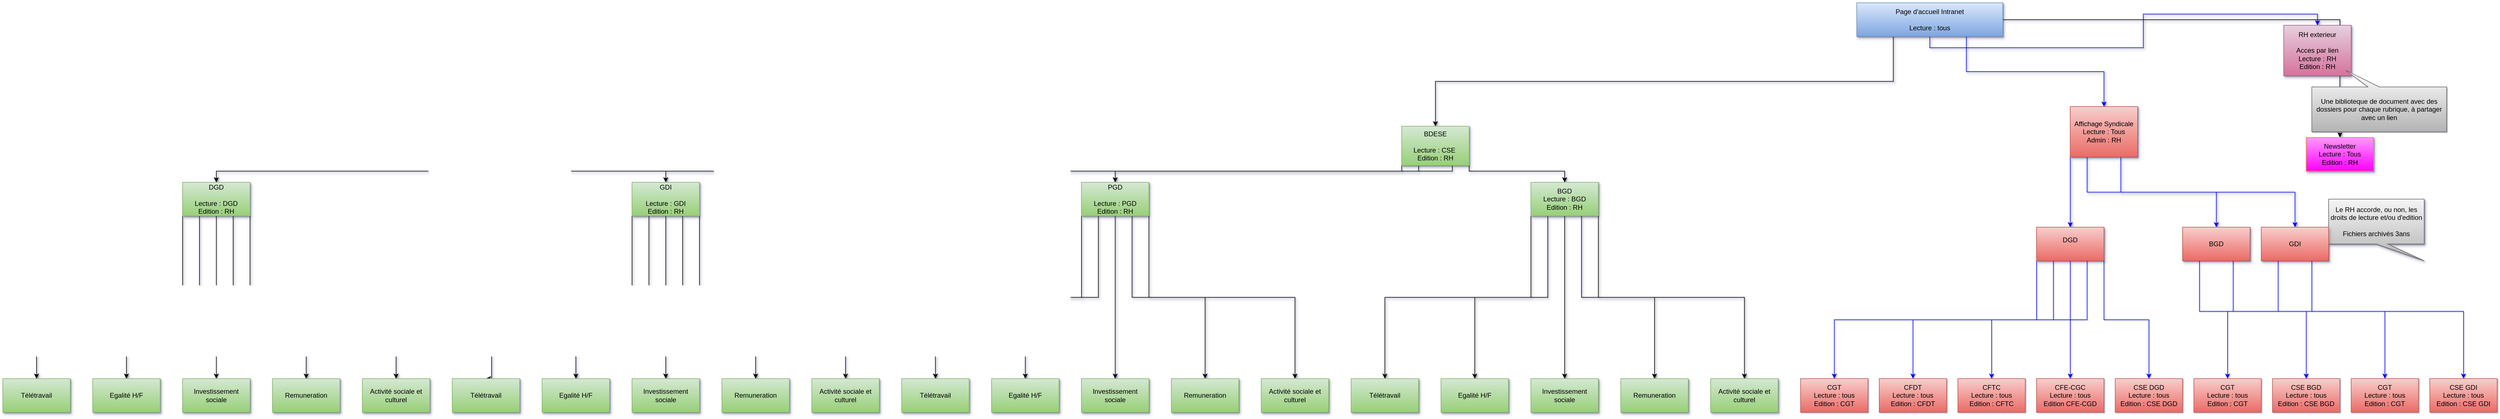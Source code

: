 <mxfile version="20.0.1" type="device"><diagram id="8Ws61oc8ZGyvhyZRdv3q" name="Page-1"><mxGraphModel dx="4462" dy="1009" grid="1" gridSize="10" guides="1" tooltips="1" connect="1" arrows="1" fold="1" page="1" pageScale="1" pageWidth="1169" pageHeight="827" background="none" math="0" shadow="1"><root><mxCell id="0"/><mxCell id="1" parent="0"/><mxCell id="JirSC3Ei8qWI_KPXW6PF-4" style="edgeStyle=orthogonalEdgeStyle;rounded=0;orthogonalLoop=1;jettySize=auto;html=1;exitX=0.25;exitY=1;exitDx=0;exitDy=0;entryX=0.5;entryY=0;entryDx=0;entryDy=0;shadow=1;" parent="1" source="JirSC3Ei8qWI_KPXW6PF-1" target="JirSC3Ei8qWI_KPXW6PF-5" edge="1"><mxGeometry relative="1" as="geometry"><mxPoint x="480" y="210" as="targetPoint"/></mxGeometry></mxCell><mxCell id="JirSC3Ei8qWI_KPXW6PF-7" style="edgeStyle=orthogonalEdgeStyle;rounded=0;orthogonalLoop=1;jettySize=auto;html=1;entryX=0.5;entryY=0;entryDx=0;entryDy=0;exitX=0.5;exitY=1;exitDx=0;exitDy=0;shadow=1;strokeColor=#0000FF;" parent="1" source="JirSC3Ei8qWI_KPXW6PF-1" target="JirSC3Ei8qWI_KPXW6PF-8" edge="1"><mxGeometry relative="1" as="geometry"><mxPoint x="715" y="200" as="targetPoint"/><mxPoint x="820" y="90" as="sourcePoint"/></mxGeometry></mxCell><mxCell id="JirSC3Ei8qWI_KPXW6PF-9" style="edgeStyle=orthogonalEdgeStyle;rounded=0;orthogonalLoop=1;jettySize=auto;html=1;exitX=0.75;exitY=1;exitDx=0;exitDy=0;entryX=0.5;entryY=0;entryDx=0;entryDy=0;shadow=1;strokeColor=#0000FF;" parent="1" source="JirSC3Ei8qWI_KPXW6PF-1" target="JirSC3Ei8qWI_KPXW6PF-10" edge="1"><mxGeometry relative="1" as="geometry"><mxPoint x="1330" y="220" as="targetPoint"/></mxGeometry></mxCell><mxCell id="JirSC3Ei8qWI_KPXW6PF-11" style="edgeStyle=orthogonalEdgeStyle;rounded=0;orthogonalLoop=1;jettySize=auto;html=1;exitX=1;exitY=0.5;exitDx=0;exitDy=0;entryX=0.5;entryY=0;entryDx=0;entryDy=0;shadow=1;" parent="1" source="JirSC3Ei8qWI_KPXW6PF-1" target="JirSC3Ei8qWI_KPXW6PF-12" edge="1"><mxGeometry relative="1" as="geometry"><mxPoint x="1280" y="60" as="targetPoint"/></mxGeometry></mxCell><mxCell id="JirSC3Ei8qWI_KPXW6PF-1" value="Page d'accueil Intranet&lt;br&gt;&lt;br&gt;Lecture : tous" style="rounded=0;whiteSpace=wrap;html=1;fillColor=#dae8fc;strokeColor=#6c8ebf;gradientColor=#7ea6e0;shadow=1;" parent="1" vertex="1"><mxGeometry x="1180" y="50" width="260" height="60" as="geometry"/></mxCell><mxCell id="JirSC3Ei8qWI_KPXW6PF-436" style="edgeStyle=orthogonalEdgeStyle;rounded=0;orthogonalLoop=1;jettySize=auto;html=1;exitX=0;exitY=1;exitDx=0;exitDy=0;entryX=0.5;entryY=0;entryDx=0;entryDy=0;fillColor=#d5e8d4;gradientColor=#97d077;strokeColor=default;shadow=1;" parent="1" source="JirSC3Ei8qWI_KPXW6PF-5" target="JirSC3Ei8qWI_KPXW6PF-13" edge="1"><mxGeometry relative="1" as="geometry"><Array as="points"><mxPoint x="370" y="350"/><mxPoint x="-1740" y="350"/></Array></mxGeometry></mxCell><mxCell id="JirSC3Ei8qWI_KPXW6PF-437" style="edgeStyle=orthogonalEdgeStyle;rounded=0;orthogonalLoop=1;jettySize=auto;html=1;exitX=0.25;exitY=1;exitDx=0;exitDy=0;entryX=0.5;entryY=0;entryDx=0;entryDy=0;fillColor=#d5e8d4;gradientColor=#97d077;strokeColor=default;shadow=1;" parent="1" source="JirSC3Ei8qWI_KPXW6PF-5" target="JirSC3Ei8qWI_KPXW6PF-14" edge="1"><mxGeometry relative="1" as="geometry"><Array as="points"><mxPoint x="400" y="350"/><mxPoint x="-940" y="350"/></Array></mxGeometry></mxCell><mxCell id="JirSC3Ei8qWI_KPXW6PF-439" style="edgeStyle=orthogonalEdgeStyle;rounded=0;orthogonalLoop=1;jettySize=auto;html=1;exitX=0.75;exitY=1;exitDx=0;exitDy=0;entryX=0.5;entryY=0;entryDx=0;entryDy=0;fillColor=#d5e8d4;gradientColor=#97d077;strokeColor=default;shadow=1;" parent="1" source="JirSC3Ei8qWI_KPXW6PF-5" target="JirSC3Ei8qWI_KPXW6PF-438" edge="1"><mxGeometry relative="1" as="geometry"><Array as="points"><mxPoint x="460" y="350"/><mxPoint x="-140" y="350"/></Array></mxGeometry></mxCell><mxCell id="JirSC3Ei8qWI_KPXW6PF-441" style="edgeStyle=orthogonalEdgeStyle;rounded=0;orthogonalLoop=1;jettySize=auto;html=1;exitX=1;exitY=1;exitDx=0;exitDy=0;entryX=0.5;entryY=0;entryDx=0;entryDy=0;fillColor=#d5e8d4;gradientColor=#97d077;strokeColor=default;shadow=1;" parent="1" source="JirSC3Ei8qWI_KPXW6PF-5" target="JirSC3Ei8qWI_KPXW6PF-440" edge="1"><mxGeometry relative="1" as="geometry"><Array as="points"><mxPoint x="490" y="350"/><mxPoint x="660" y="350"/></Array></mxGeometry></mxCell><mxCell id="JirSC3Ei8qWI_KPXW6PF-5" value="BDESE&lt;br&gt;&lt;br&gt;Lecture : CSE&amp;nbsp;&lt;br&gt;Edition : RH" style="rounded=0;whiteSpace=wrap;html=1;fillColor=#d5e8d4;gradientColor=#97d077;strokeColor=#82b366;shadow=1;" parent="1" vertex="1"><mxGeometry x="370" y="270" width="120" height="70" as="geometry"/></mxCell><mxCell id="JirSC3Ei8qWI_KPXW6PF-8" value="RH exterieur&lt;br&gt;&lt;br&gt;Acces par lien&lt;br&gt;Lecture : RH&lt;br&gt;Edition : RH" style="rounded=0;whiteSpace=wrap;html=1;fillColor=#e6d0de;gradientColor=#d5739d;strokeColor=#996185;shadow=1;" parent="1" vertex="1"><mxGeometry x="1940" y="90" width="120" height="90" as="geometry"/></mxCell><mxCell id="j2nFay1gxWX3-r18QbGv-23" style="edgeStyle=orthogonalEdgeStyle;rounded=0;orthogonalLoop=1;jettySize=auto;html=1;exitX=0;exitY=1;exitDx=0;exitDy=0;entryX=0.5;entryY=0;entryDx=0;entryDy=0;fillColor=#f8cecc;gradientColor=#ea6b66;strokeColor=#0000FF;shadow=1;" parent="1" source="JirSC3Ei8qWI_KPXW6PF-10" target="j2nFay1gxWX3-r18QbGv-19" edge="1"><mxGeometry relative="1" as="geometry"/></mxCell><mxCell id="j2nFay1gxWX3-r18QbGv-24" style="edgeStyle=orthogonalEdgeStyle;rounded=0;orthogonalLoop=1;jettySize=auto;html=1;exitX=0.25;exitY=1;exitDx=0;exitDy=0;entryX=0.5;entryY=0;entryDx=0;entryDy=0;fillColor=#f8cecc;gradientColor=#ea6b66;strokeColor=#0000FF;shadow=1;" parent="1" source="JirSC3Ei8qWI_KPXW6PF-10" target="j2nFay1gxWX3-r18QbGv-20" edge="1"><mxGeometry relative="1" as="geometry"/></mxCell><mxCell id="j2nFay1gxWX3-r18QbGv-25" style="edgeStyle=orthogonalEdgeStyle;rounded=0;orthogonalLoop=1;jettySize=auto;html=1;exitX=0.75;exitY=1;exitDx=0;exitDy=0;fillColor=#f8cecc;gradientColor=#ea6b66;strokeColor=#0000FF;shadow=1;" parent="1" source="JirSC3Ei8qWI_KPXW6PF-10" target="j2nFay1gxWX3-r18QbGv-21" edge="1"><mxGeometry relative="1" as="geometry"/></mxCell><mxCell id="JirSC3Ei8qWI_KPXW6PF-10" value="Affichage Syndicale&lt;br&gt;Lecture : Tous&lt;br&gt;Admin : RH" style="rounded=0;whiteSpace=wrap;html=1;fillColor=#f8cecc;gradientColor=#ea6b66;strokeColor=#b85450;shadow=1;" parent="1" vertex="1"><mxGeometry x="1560" y="235" width="120" height="90" as="geometry"/></mxCell><mxCell id="JirSC3Ei8qWI_KPXW6PF-12" value="Newsletter&lt;br&gt;Lecture : Tous&lt;br&gt;Edition : RH" style="rounded=0;whiteSpace=wrap;html=1;fillColor=#FF99FF;gradientColor=#FF00FF;strokeColor=#d79b00;shadow=1;gradientDirection=south;" parent="1" vertex="1"><mxGeometry x="1980" y="290" width="120" height="60" as="geometry"/></mxCell><mxCell id="JirSC3Ei8qWI_KPXW6PF-447" style="edgeStyle=orthogonalEdgeStyle;rounded=0;orthogonalLoop=1;jettySize=auto;html=1;exitX=0;exitY=1;exitDx=0;exitDy=0;entryX=0.5;entryY=0;entryDx=0;entryDy=0;fillColor=#d5e8d4;gradientColor=#97d077;strokeColor=default;shadow=1;" parent="1" source="JirSC3Ei8qWI_KPXW6PF-13" target="JirSC3Ei8qWI_KPXW6PF-442" edge="1"><mxGeometry relative="1" as="geometry"><Array as="points"><mxPoint x="-1800" y="560"/><mxPoint x="-2060" y="560"/></Array></mxGeometry></mxCell><mxCell id="JirSC3Ei8qWI_KPXW6PF-448" style="edgeStyle=orthogonalEdgeStyle;rounded=0;orthogonalLoop=1;jettySize=auto;html=1;exitX=0.25;exitY=1;exitDx=0;exitDy=0;entryX=0.5;entryY=0;entryDx=0;entryDy=0;fillColor=#d5e8d4;gradientColor=#97d077;strokeColor=default;shadow=1;" parent="1" source="JirSC3Ei8qWI_KPXW6PF-13" target="JirSC3Ei8qWI_KPXW6PF-443" edge="1"><mxGeometry relative="1" as="geometry"/></mxCell><mxCell id="JirSC3Ei8qWI_KPXW6PF-450" style="edgeStyle=orthogonalEdgeStyle;rounded=0;orthogonalLoop=1;jettySize=auto;html=1;exitX=0.75;exitY=1;exitDx=0;exitDy=0;fillColor=#d5e8d4;gradientColor=#97d077;strokeColor=default;shadow=1;" parent="1" source="JirSC3Ei8qWI_KPXW6PF-13" target="JirSC3Ei8qWI_KPXW6PF-445" edge="1"><mxGeometry relative="1" as="geometry"/></mxCell><mxCell id="JirSC3Ei8qWI_KPXW6PF-451" style="edgeStyle=orthogonalEdgeStyle;rounded=0;orthogonalLoop=1;jettySize=auto;html=1;entryX=0.5;entryY=0;entryDx=0;entryDy=0;startArrow=none;exitX=1;exitY=1;exitDx=0;exitDy=0;fillColor=#d5e8d4;gradientColor=#97d077;strokeColor=default;shadow=1;" parent="1" source="JirSC3Ei8qWI_KPXW6PF-13" target="JirSC3Ei8qWI_KPXW6PF-446" edge="1"><mxGeometry relative="1" as="geometry"><mxPoint x="740" y="600" as="sourcePoint"/><Array as="points"><mxPoint x="-1680" y="560"/><mxPoint x="-1420" y="560"/></Array></mxGeometry></mxCell><mxCell id="ItLgrKr7MJ4c1SmX2qzc-1" style="edgeStyle=orthogonalEdgeStyle;orthogonalLoop=1;jettySize=auto;html=1;exitX=0.5;exitY=1;exitDx=0;exitDy=0;entryX=0.5;entryY=0;entryDx=0;entryDy=0;strokeColor=default;rounded=0;" parent="1" source="JirSC3Ei8qWI_KPXW6PF-13" target="JirSC3Ei8qWI_KPXW6PF-444" edge="1"><mxGeometry relative="1" as="geometry"><Array as="points"><mxPoint x="-1740" y="520"/><mxPoint x="-1740" y="520"/></Array></mxGeometry></mxCell><mxCell id="JirSC3Ei8qWI_KPXW6PF-13" value="DGD&lt;br&gt;&lt;br&gt;Lecture : DGD&lt;br&gt;Edition : RH" style="rounded=0;whiteSpace=wrap;html=1;fillColor=#d5e8d4;gradientColor=#97d077;strokeColor=#82b366;shadow=1;" parent="1" vertex="1"><mxGeometry x="-1800" y="370" width="120" height="60" as="geometry"/></mxCell><mxCell id="j2nFay1gxWX3-r18QbGv-155" style="edgeStyle=orthogonalEdgeStyle;rounded=0;orthogonalLoop=1;jettySize=auto;html=1;exitX=0;exitY=1;exitDx=0;exitDy=0;entryX=0.5;entryY=0;entryDx=0;entryDy=0;shadow=1;strokeColor=default;" parent="1" source="JirSC3Ei8qWI_KPXW6PF-14" target="j2nFay1gxWX3-r18QbGv-140" edge="1"><mxGeometry relative="1" as="geometry"><Array as="points"><mxPoint x="-1000" y="580"/><mxPoint x="-1250" y="580"/><mxPoint x="-1250" y="720"/></Array></mxGeometry></mxCell><mxCell id="j2nFay1gxWX3-r18QbGv-156" style="edgeStyle=orthogonalEdgeStyle;rounded=0;orthogonalLoop=1;jettySize=auto;html=1;exitX=0.25;exitY=1;exitDx=0;exitDy=0;entryX=0.5;entryY=0;entryDx=0;entryDy=0;shadow=1;strokeColor=default;" parent="1" source="JirSC3Ei8qWI_KPXW6PF-14" target="j2nFay1gxWX3-r18QbGv-141" edge="1"><mxGeometry relative="1" as="geometry"><Array as="points"><mxPoint x="-970" y="580"/><mxPoint x="-1100" y="580"/></Array></mxGeometry></mxCell><mxCell id="j2nFay1gxWX3-r18QbGv-157" style="edgeStyle=orthogonalEdgeStyle;rounded=0;orthogonalLoop=1;jettySize=auto;html=1;exitX=0.5;exitY=1;exitDx=0;exitDy=0;entryX=0.5;entryY=0;entryDx=0;entryDy=0;shadow=1;strokeColor=default;" parent="1" source="JirSC3Ei8qWI_KPXW6PF-14" target="j2nFay1gxWX3-r18QbGv-142" edge="1"><mxGeometry relative="1" as="geometry"/></mxCell><mxCell id="j2nFay1gxWX3-r18QbGv-158" style="edgeStyle=orthogonalEdgeStyle;rounded=0;orthogonalLoop=1;jettySize=auto;html=1;exitX=0.75;exitY=1;exitDx=0;exitDy=0;entryX=0.5;entryY=0;entryDx=0;entryDy=0;shadow=1;strokeColor=default;" parent="1" source="JirSC3Ei8qWI_KPXW6PF-14" target="j2nFay1gxWX3-r18QbGv-143" edge="1"><mxGeometry relative="1" as="geometry"><Array as="points"><mxPoint x="-910" y="580"/><mxPoint x="-780" y="580"/></Array></mxGeometry></mxCell><mxCell id="j2nFay1gxWX3-r18QbGv-159" style="edgeStyle=orthogonalEdgeStyle;rounded=0;orthogonalLoop=1;jettySize=auto;html=1;exitX=1;exitY=1;exitDx=0;exitDy=0;shadow=1;strokeColor=default;entryX=0.5;entryY=0;entryDx=0;entryDy=0;" parent="1" source="JirSC3Ei8qWI_KPXW6PF-14" target="j2nFay1gxWX3-r18QbGv-144" edge="1"><mxGeometry relative="1" as="geometry"><Array as="points"><mxPoint x="-880" y="580"/><mxPoint x="-620" y="580"/></Array><mxPoint x="-610" y="710" as="targetPoint"/></mxGeometry></mxCell><mxCell id="JirSC3Ei8qWI_KPXW6PF-14" value="GDI&lt;br&gt;&lt;br&gt;Lecture : GDI&lt;br&gt;Edition : RH" style="rounded=0;whiteSpace=wrap;html=1;fillColor=#d5e8d4;gradientColor=#97d077;strokeColor=#82b366;shadow=1;" parent="1" vertex="1"><mxGeometry x="-1000" y="370" width="120" height="60" as="geometry"/></mxCell><mxCell id="j2nFay1gxWX3-r18QbGv-160" style="edgeStyle=orthogonalEdgeStyle;rounded=0;orthogonalLoop=1;jettySize=auto;html=1;exitX=0;exitY=1;exitDx=0;exitDy=0;entryX=0.5;entryY=0;entryDx=0;entryDy=0;shadow=1;strokeColor=default;" parent="1" source="JirSC3Ei8qWI_KPXW6PF-438" target="j2nFay1gxWX3-r18QbGv-145" edge="1"><mxGeometry relative="1" as="geometry"/></mxCell><mxCell id="j2nFay1gxWX3-r18QbGv-161" style="edgeStyle=orthogonalEdgeStyle;rounded=0;orthogonalLoop=1;jettySize=auto;html=1;exitX=0.25;exitY=1;exitDx=0;exitDy=0;entryX=0.5;entryY=0;entryDx=0;entryDy=0;shadow=1;strokeColor=default;" parent="1" source="JirSC3Ei8qWI_KPXW6PF-438" target="j2nFay1gxWX3-r18QbGv-146" edge="1"><mxGeometry relative="1" as="geometry"/></mxCell><mxCell id="j2nFay1gxWX3-r18QbGv-162" style="edgeStyle=orthogonalEdgeStyle;rounded=0;orthogonalLoop=1;jettySize=auto;html=1;exitX=0.5;exitY=1;exitDx=0;exitDy=0;entryX=0.5;entryY=0;entryDx=0;entryDy=0;shadow=1;strokeColor=default;" parent="1" source="JirSC3Ei8qWI_KPXW6PF-438" target="j2nFay1gxWX3-r18QbGv-147" edge="1"><mxGeometry relative="1" as="geometry"/></mxCell><mxCell id="j2nFay1gxWX3-r18QbGv-163" style="edgeStyle=orthogonalEdgeStyle;rounded=0;orthogonalLoop=1;jettySize=auto;html=1;exitX=0.75;exitY=1;exitDx=0;exitDy=0;entryX=0.5;entryY=0;entryDx=0;entryDy=0;shadow=1;strokeColor=default;" parent="1" source="JirSC3Ei8qWI_KPXW6PF-438" target="j2nFay1gxWX3-r18QbGv-148" edge="1"><mxGeometry relative="1" as="geometry"/></mxCell><mxCell id="j2nFay1gxWX3-r18QbGv-164" style="edgeStyle=orthogonalEdgeStyle;rounded=0;orthogonalLoop=1;jettySize=auto;html=1;exitX=1;exitY=1;exitDx=0;exitDy=0;entryX=0.5;entryY=0;entryDx=0;entryDy=0;shadow=1;strokeColor=default;" parent="1" source="JirSC3Ei8qWI_KPXW6PF-438" target="j2nFay1gxWX3-r18QbGv-149" edge="1"><mxGeometry relative="1" as="geometry"/></mxCell><mxCell id="JirSC3Ei8qWI_KPXW6PF-438" value="PGD&lt;br&gt;&lt;br&gt;Lecture : PGD&lt;br&gt;Edition : RH" style="rounded=0;whiteSpace=wrap;html=1;fillColor=#d5e8d4;gradientColor=#97d077;strokeColor=#82b366;shadow=1;" parent="1" vertex="1"><mxGeometry x="-200" y="370" width="120" height="60" as="geometry"/></mxCell><mxCell id="j2nFay1gxWX3-r18QbGv-165" style="edgeStyle=orthogonalEdgeStyle;rounded=0;orthogonalLoop=1;jettySize=auto;html=1;exitX=0;exitY=1;exitDx=0;exitDy=0;entryX=0.5;entryY=0;entryDx=0;entryDy=0;shadow=1;strokeColor=default;" parent="1" source="JirSC3Ei8qWI_KPXW6PF-440" target="j2nFay1gxWX3-r18QbGv-150" edge="1"><mxGeometry relative="1" as="geometry"/></mxCell><mxCell id="j2nFay1gxWX3-r18QbGv-166" style="edgeStyle=orthogonalEdgeStyle;rounded=0;orthogonalLoop=1;jettySize=auto;html=1;exitX=0.25;exitY=1;exitDx=0;exitDy=0;entryX=0.5;entryY=0;entryDx=0;entryDy=0;shadow=1;strokeColor=default;" parent="1" source="JirSC3Ei8qWI_KPXW6PF-440" target="j2nFay1gxWX3-r18QbGv-151" edge="1"><mxGeometry relative="1" as="geometry"/></mxCell><mxCell id="j2nFay1gxWX3-r18QbGv-167" style="edgeStyle=orthogonalEdgeStyle;rounded=0;orthogonalLoop=1;jettySize=auto;html=1;exitX=0.5;exitY=1;exitDx=0;exitDy=0;entryX=0.5;entryY=0;entryDx=0;entryDy=0;shadow=1;strokeColor=default;" parent="1" source="JirSC3Ei8qWI_KPXW6PF-440" target="j2nFay1gxWX3-r18QbGv-152" edge="1"><mxGeometry relative="1" as="geometry"/></mxCell><mxCell id="j2nFay1gxWX3-r18QbGv-168" style="edgeStyle=orthogonalEdgeStyle;rounded=0;orthogonalLoop=1;jettySize=auto;html=1;exitX=0.75;exitY=1;exitDx=0;exitDy=0;entryX=0.5;entryY=0;entryDx=0;entryDy=0;shadow=1;strokeColor=default;" parent="1" source="JirSC3Ei8qWI_KPXW6PF-440" target="j2nFay1gxWX3-r18QbGv-153" edge="1"><mxGeometry relative="1" as="geometry"/></mxCell><mxCell id="j2nFay1gxWX3-r18QbGv-169" style="edgeStyle=orthogonalEdgeStyle;rounded=0;orthogonalLoop=1;jettySize=auto;html=1;exitX=1;exitY=1;exitDx=0;exitDy=0;entryX=0.5;entryY=0;entryDx=0;entryDy=0;shadow=1;strokeColor=default;" parent="1" source="JirSC3Ei8qWI_KPXW6PF-440" target="j2nFay1gxWX3-r18QbGv-154" edge="1"><mxGeometry relative="1" as="geometry"/></mxCell><mxCell id="JirSC3Ei8qWI_KPXW6PF-440" value="BGD&lt;br&gt;Lecture : BGD&lt;br&gt;Edition : RH" style="rounded=0;whiteSpace=wrap;html=1;fillColor=#d5e8d4;gradientColor=#97d077;strokeColor=#82b366;shadow=1;" parent="1" vertex="1"><mxGeometry x="600" y="370" width="120" height="60" as="geometry"/></mxCell><mxCell id="JirSC3Ei8qWI_KPXW6PF-442" value="Télétravail" style="rounded=0;whiteSpace=wrap;html=1;fillColor=#d5e8d4;gradientColor=#97d077;strokeColor=#82b366;shadow=1;" parent="1" vertex="1"><mxGeometry x="-2120" y="720" width="120" height="60" as="geometry"/></mxCell><mxCell id="JirSC3Ei8qWI_KPXW6PF-443" value="Egalité H/F" style="rounded=0;whiteSpace=wrap;html=1;fillColor=#d5e8d4;gradientColor=#97d077;strokeColor=#82b366;shadow=1;" parent="1" vertex="1"><mxGeometry x="-1960" y="720" width="120" height="60" as="geometry"/></mxCell><mxCell id="JirSC3Ei8qWI_KPXW6PF-444" value="Investissement sociale" style="rounded=0;whiteSpace=wrap;html=1;fillColor=#d5e8d4;gradientColor=#97d077;strokeColor=#82b366;shadow=1;" parent="1" vertex="1"><mxGeometry x="-1800" y="720" width="120" height="60" as="geometry"/></mxCell><mxCell id="JirSC3Ei8qWI_KPXW6PF-445" value="Remuneration" style="rounded=0;whiteSpace=wrap;html=1;fillColor=#d5e8d4;gradientColor=#97d077;strokeColor=#82b366;shadow=1;" parent="1" vertex="1"><mxGeometry x="-1640" y="720" width="120" height="60" as="geometry"/></mxCell><mxCell id="JirSC3Ei8qWI_KPXW6PF-446" value="Activité sociale et culturel" style="rounded=0;whiteSpace=wrap;html=1;fillColor=#d5e8d4;gradientColor=#97d077;strokeColor=#82b366;shadow=1;" parent="1" vertex="1"><mxGeometry x="-1480" y="720" width="120" height="60" as="geometry"/></mxCell><mxCell id="j2nFay1gxWX3-r18QbGv-5" value="&lt;span style=&quot;&quot;&gt;Le RH accorde, ou non, les droits de lecture et/ou d'edition&lt;br&gt;&lt;br&gt;Fichiers archivés 3ans&lt;br&gt;&lt;/span&gt;" style="shape=callout;whiteSpace=wrap;html=1;perimeter=calloutPerimeter;base=20;position2=1;rounded=0;shadow=1;fillColor=#f5f5f5;gradientColor=#b3b3b3;strokeColor=#666666;gradientDirection=south;" parent="1" vertex="1"><mxGeometry x="2020" y="400" width="170" height="110" as="geometry"/></mxCell><mxCell id="SKkF03gpXl2ddAOwyOER-6" style="edgeStyle=orthogonalEdgeStyle;rounded=0;orthogonalLoop=1;jettySize=auto;html=1;exitX=0;exitY=1;exitDx=0;exitDy=0;entryX=0.5;entryY=0;entryDx=0;entryDy=0;strokeColor=#0000FF;" parent="1" source="j2nFay1gxWX3-r18QbGv-19" target="trK10SZybXamgSl3ewE3-4" edge="1"><mxGeometry relative="1" as="geometry"/></mxCell><mxCell id="SKkF03gpXl2ddAOwyOER-7" style="edgeStyle=orthogonalEdgeStyle;rounded=0;orthogonalLoop=1;jettySize=auto;html=1;exitX=0.25;exitY=1;exitDx=0;exitDy=0;entryX=0.5;entryY=0;entryDx=0;entryDy=0;strokeColor=#0000FF;" parent="1" source="j2nFay1gxWX3-r18QbGv-19" target="trK10SZybXamgSl3ewE3-5" edge="1"><mxGeometry relative="1" as="geometry"/></mxCell><mxCell id="SKkF03gpXl2ddAOwyOER-8" style="edgeStyle=orthogonalEdgeStyle;rounded=0;orthogonalLoop=1;jettySize=auto;html=1;exitX=0.5;exitY=1;exitDx=0;exitDy=0;entryX=0.5;entryY=0;entryDx=0;entryDy=0;strokeColor=#0000FF;" parent="1" source="j2nFay1gxWX3-r18QbGv-19" target="trK10SZybXamgSl3ewE3-1" edge="1"><mxGeometry relative="1" as="geometry"/></mxCell><mxCell id="SKkF03gpXl2ddAOwyOER-9" style="edgeStyle=orthogonalEdgeStyle;rounded=0;orthogonalLoop=1;jettySize=auto;html=1;exitX=0.75;exitY=1;exitDx=0;exitDy=0;entryX=0.5;entryY=0;entryDx=0;entryDy=0;strokeColor=#0000FF;" parent="1" source="j2nFay1gxWX3-r18QbGv-19" target="trK10SZybXamgSl3ewE3-2" edge="1"><mxGeometry relative="1" as="geometry"/></mxCell><mxCell id="SKkF03gpXl2ddAOwyOER-10" style="edgeStyle=orthogonalEdgeStyle;rounded=0;orthogonalLoop=1;jettySize=auto;html=1;exitX=1;exitY=1;exitDx=0;exitDy=0;entryX=0.5;entryY=0;entryDx=0;entryDy=0;strokeColor=#0000FF;" parent="1" source="j2nFay1gxWX3-r18QbGv-19" target="trK10SZybXamgSl3ewE3-3" edge="1"><mxGeometry relative="1" as="geometry"/></mxCell><mxCell id="j2nFay1gxWX3-r18QbGv-19" value="DGD&lt;br&gt;&lt;br&gt;" style="rounded=0;whiteSpace=wrap;html=1;fillColor=#f8cecc;gradientColor=#ea6b66;strokeColor=#b85450;shadow=1;" parent="1" vertex="1"><mxGeometry x="1500" y="450" width="120" height="60" as="geometry"/></mxCell><mxCell id="trK10SZybXamgSl3ewE3-18" style="edgeStyle=orthogonalEdgeStyle;rounded=0;orthogonalLoop=1;jettySize=auto;html=1;exitX=0.25;exitY=1;exitDx=0;exitDy=0;entryX=0.5;entryY=0;entryDx=0;entryDy=0;strokeColor=#0000FF;" parent="1" source="j2nFay1gxWX3-r18QbGv-20" target="trK10SZybXamgSl3ewE3-12" edge="1"><mxGeometry relative="1" as="geometry"><Array as="points"><mxPoint x="1890" y="600"/><mxPoint x="2020" y="600"/></Array></mxGeometry></mxCell><mxCell id="trK10SZybXamgSl3ewE3-19" style="edgeStyle=orthogonalEdgeStyle;rounded=0;orthogonalLoop=1;jettySize=auto;html=1;exitX=0.75;exitY=1;exitDx=0;exitDy=0;entryX=0.5;entryY=0;entryDx=0;entryDy=0;strokeColor=#0000FF;" parent="1" source="j2nFay1gxWX3-r18QbGv-20" target="trK10SZybXamgSl3ewE3-13" edge="1"><mxGeometry relative="1" as="geometry"><Array as="points"><mxPoint x="1950" y="600"/><mxPoint x="2160" y="600"/></Array></mxGeometry></mxCell><mxCell id="j2nFay1gxWX3-r18QbGv-20" value="BGD" style="rounded=0;whiteSpace=wrap;html=1;fillColor=#f8cecc;gradientColor=#ea6b66;strokeColor=#b85450;shadow=1;" parent="1" vertex="1"><mxGeometry x="1760" y="450" width="120" height="60" as="geometry"/></mxCell><mxCell id="trK10SZybXamgSl3ewE3-20" style="edgeStyle=orthogonalEdgeStyle;rounded=0;orthogonalLoop=1;jettySize=auto;html=1;exitX=0.25;exitY=1;exitDx=0;exitDy=0;entryX=0.5;entryY=0;entryDx=0;entryDy=0;strokeColor=#0000FF;" parent="1" source="j2nFay1gxWX3-r18QbGv-21" target="trK10SZybXamgSl3ewE3-14" edge="1"><mxGeometry relative="1" as="geometry"><Array as="points"><mxPoint x="2030" y="600"/><mxPoint x="2300" y="600"/></Array></mxGeometry></mxCell><mxCell id="trK10SZybXamgSl3ewE3-21" style="edgeStyle=orthogonalEdgeStyle;rounded=0;orthogonalLoop=1;jettySize=auto;html=1;exitX=0.75;exitY=1;exitDx=0;exitDy=0;entryX=0.5;entryY=0;entryDx=0;entryDy=0;strokeColor=#0000FF;" parent="1" source="j2nFay1gxWX3-r18QbGv-21" target="trK10SZybXamgSl3ewE3-15" edge="1"><mxGeometry relative="1" as="geometry"><Array as="points"><mxPoint x="2090" y="600"/><mxPoint x="2440" y="600"/></Array></mxGeometry></mxCell><mxCell id="j2nFay1gxWX3-r18QbGv-21" value="GDI" style="rounded=0;whiteSpace=wrap;html=1;fillColor=#f8cecc;gradientColor=#ea6b66;strokeColor=#b85450;shadow=1;" parent="1" vertex="1"><mxGeometry x="1900" y="450" width="120" height="60" as="geometry"/></mxCell><mxCell id="j2nFay1gxWX3-r18QbGv-140" value="Télétravail" style="rounded=0;whiteSpace=wrap;html=1;fillColor=#d5e8d4;gradientColor=#97d077;strokeColor=#82b366;shadow=1;" parent="1" vertex="1"><mxGeometry x="-1320" y="720" width="120" height="60" as="geometry"/></mxCell><mxCell id="j2nFay1gxWX3-r18QbGv-141" value="Egalité H/F" style="rounded=0;whiteSpace=wrap;html=1;fillColor=#d5e8d4;gradientColor=#97d077;strokeColor=#82b366;shadow=1;" parent="1" vertex="1"><mxGeometry x="-1160" y="720" width="120" height="60" as="geometry"/></mxCell><mxCell id="j2nFay1gxWX3-r18QbGv-142" value="Investissement sociale" style="rounded=0;whiteSpace=wrap;html=1;fillColor=#d5e8d4;gradientColor=#97d077;strokeColor=#82b366;shadow=1;" parent="1" vertex="1"><mxGeometry x="-1000" y="720" width="120" height="60" as="geometry"/></mxCell><mxCell id="j2nFay1gxWX3-r18QbGv-143" value="Remuneration" style="rounded=0;whiteSpace=wrap;html=1;fillColor=#d5e8d4;gradientColor=#97d077;strokeColor=#82b366;shadow=1;" parent="1" vertex="1"><mxGeometry x="-840" y="720" width="120" height="60" as="geometry"/></mxCell><mxCell id="j2nFay1gxWX3-r18QbGv-144" value="Activité sociale et culturel" style="rounded=0;whiteSpace=wrap;html=1;fillColor=#d5e8d4;gradientColor=#97d077;strokeColor=#82b366;shadow=1;" parent="1" vertex="1"><mxGeometry x="-680" y="720" width="120" height="60" as="geometry"/></mxCell><mxCell id="j2nFay1gxWX3-r18QbGv-145" value="Télétravail" style="rounded=0;whiteSpace=wrap;html=1;fillColor=#d5e8d4;gradientColor=#97d077;strokeColor=#82b366;shadow=1;" parent="1" vertex="1"><mxGeometry x="-520" y="720" width="120" height="60" as="geometry"/></mxCell><mxCell id="j2nFay1gxWX3-r18QbGv-146" value="Egalité H/F" style="rounded=0;whiteSpace=wrap;html=1;fillColor=#d5e8d4;gradientColor=#97d077;strokeColor=#82b366;shadow=1;" parent="1" vertex="1"><mxGeometry x="-360" y="720" width="120" height="60" as="geometry"/></mxCell><mxCell id="j2nFay1gxWX3-r18QbGv-147" value="Investissement sociale" style="rounded=0;whiteSpace=wrap;html=1;fillColor=#d5e8d4;gradientColor=#97d077;strokeColor=#82b366;shadow=1;" parent="1" vertex="1"><mxGeometry x="-200" y="720" width="120" height="60" as="geometry"/></mxCell><mxCell id="j2nFay1gxWX3-r18QbGv-148" value="Remuneration" style="rounded=0;whiteSpace=wrap;html=1;fillColor=#d5e8d4;gradientColor=#97d077;strokeColor=#82b366;shadow=1;" parent="1" vertex="1"><mxGeometry x="-40" y="720" width="120" height="60" as="geometry"/></mxCell><mxCell id="j2nFay1gxWX3-r18QbGv-149" value="Activité sociale et culturel" style="rounded=0;whiteSpace=wrap;html=1;fillColor=#d5e8d4;gradientColor=#97d077;strokeColor=#82b366;shadow=1;" parent="1" vertex="1"><mxGeometry x="120" y="720" width="120" height="60" as="geometry"/></mxCell><mxCell id="j2nFay1gxWX3-r18QbGv-150" value="Télétravail" style="rounded=0;whiteSpace=wrap;html=1;fillColor=#d5e8d4;gradientColor=#97d077;strokeColor=#82b366;shadow=1;" parent="1" vertex="1"><mxGeometry x="280" y="720" width="120" height="60" as="geometry"/></mxCell><mxCell id="j2nFay1gxWX3-r18QbGv-151" value="Egalité H/F" style="rounded=0;whiteSpace=wrap;html=1;fillColor=#d5e8d4;gradientColor=#97d077;strokeColor=#82b366;shadow=1;" parent="1" vertex="1"><mxGeometry x="440" y="720" width="120" height="60" as="geometry"/></mxCell><mxCell id="j2nFay1gxWX3-r18QbGv-152" value="Investissement sociale" style="rounded=0;whiteSpace=wrap;html=1;fillColor=#d5e8d4;gradientColor=#97d077;strokeColor=#82b366;shadow=1;" parent="1" vertex="1"><mxGeometry x="600" y="720" width="120" height="60" as="geometry"/></mxCell><mxCell id="j2nFay1gxWX3-r18QbGv-153" value="Remuneration" style="rounded=0;whiteSpace=wrap;html=1;fillColor=#d5e8d4;gradientColor=#97d077;strokeColor=#82b366;shadow=1;" parent="1" vertex="1"><mxGeometry x="760" y="720" width="120" height="60" as="geometry"/></mxCell><mxCell id="j2nFay1gxWX3-r18QbGv-154" value="Activité sociale et culturel" style="rounded=0;whiteSpace=wrap;html=1;fillColor=#d5e8d4;gradientColor=#97d077;strokeColor=#82b366;shadow=1;" parent="1" vertex="1"><mxGeometry x="920" y="720" width="120" height="60" as="geometry"/></mxCell><mxCell id="trK10SZybXamgSl3ewE3-1" value="CFTC&lt;br&gt;Lecture : tous&lt;br&gt;Edition : CFTC" style="rounded=0;whiteSpace=wrap;html=1;fillColor=#f8cecc;gradientColor=#ea6b66;strokeColor=#b85450;" parent="1" vertex="1"><mxGeometry x="1360" y="720" width="120" height="60" as="geometry"/></mxCell><mxCell id="trK10SZybXamgSl3ewE3-2" value="CFE-CGC&lt;br&gt;Lecture : tous&lt;br&gt;Edition CFE-CGD" style="rounded=0;whiteSpace=wrap;html=1;fillColor=#f8cecc;gradientColor=#ea6b66;strokeColor=#b85450;" parent="1" vertex="1"><mxGeometry x="1500" y="720" width="120" height="60" as="geometry"/></mxCell><mxCell id="trK10SZybXamgSl3ewE3-3" value="CSE DGD&lt;br&gt;Lecture : tous&lt;br&gt;Edition : CSE DGD" style="rounded=0;whiteSpace=wrap;html=1;fillColor=#f8cecc;gradientColor=#ea6b66;strokeColor=#b85450;" parent="1" vertex="1"><mxGeometry x="1640" y="720" width="120" height="60" as="geometry"/></mxCell><mxCell id="trK10SZybXamgSl3ewE3-4" value="CGT&lt;br&gt;Lecture : tous&lt;br&gt;Edition : CGT" style="rounded=0;whiteSpace=wrap;html=1;fillColor=#f8cecc;gradientColor=#ea6b66;strokeColor=#b85450;" parent="1" vertex="1"><mxGeometry x="1080" y="720" width="120" height="60" as="geometry"/></mxCell><mxCell id="trK10SZybXamgSl3ewE3-5" value="CFDT&lt;br&gt;Lecture : tous&lt;br&gt;Edition : CFDT" style="rounded=0;whiteSpace=wrap;html=1;fillColor=#f8cecc;gradientColor=#ea6b66;strokeColor=#b85450;" parent="1" vertex="1"><mxGeometry x="1220" y="720" width="120" height="60" as="geometry"/></mxCell><mxCell id="trK10SZybXamgSl3ewE3-12" value="CGT&lt;br&gt;Lecture : tous&lt;br&gt;Edition&amp;nbsp;: CGT" style="rounded=0;whiteSpace=wrap;html=1;fillColor=#f8cecc;gradientColor=#ea6b66;strokeColor=#b85450;" parent="1" vertex="1"><mxGeometry x="1780" y="720" width="120" height="60" as="geometry"/></mxCell><mxCell id="trK10SZybXamgSl3ewE3-13" value="CSE BGD&lt;br&gt;Lecture : tous&lt;br&gt;Edition : CSE BGD" style="rounded=0;whiteSpace=wrap;html=1;fillColor=#f8cecc;gradientColor=#ea6b66;strokeColor=#b85450;" parent="1" vertex="1"><mxGeometry x="1920" y="720" width="120" height="60" as="geometry"/></mxCell><mxCell id="trK10SZybXamgSl3ewE3-14" value="&lt;span style=&quot;&quot;&gt;CGT&lt;/span&gt;&lt;br style=&quot;&quot;&gt;&lt;span style=&quot;&quot;&gt;Lecture : tous&lt;/span&gt;&lt;br style=&quot;&quot;&gt;&lt;span style=&quot;&quot;&gt;Edition : CGT&lt;/span&gt;" style="rounded=0;whiteSpace=wrap;html=1;fillColor=#f8cecc;gradientColor=#ea6b66;strokeColor=#b85450;" parent="1" vertex="1"><mxGeometry x="2060" y="720" width="120" height="60" as="geometry"/></mxCell><mxCell id="trK10SZybXamgSl3ewE3-15" value="CSE GDI&lt;br&gt;Lecture : tous&lt;br&gt;Edition : CSE GDI" style="rounded=0;whiteSpace=wrap;html=1;fillColor=#f8cecc;gradientColor=#ea6b66;strokeColor=#b85450;" parent="1" vertex="1"><mxGeometry x="2200" y="720" width="120" height="60" as="geometry"/></mxCell><mxCell id="jvAgWklw6OJzephuEM7r-1" value="Une biblioteque de document avec des dossiers pour chaque rubrique, à partager avec un lien" style="shape=callout;whiteSpace=wrap;html=1;perimeter=calloutPerimeter;direction=west;position2=0.75;fillColor=#FFFFFF;gradientColor=#B3B3B3;strokeColor=#666666;gradientDirection=north;" parent="1" vertex="1"><mxGeometry x="1990" y="170" width="240" height="110" as="geometry"/></mxCell></root></mxGraphModel></diagram></mxfile>